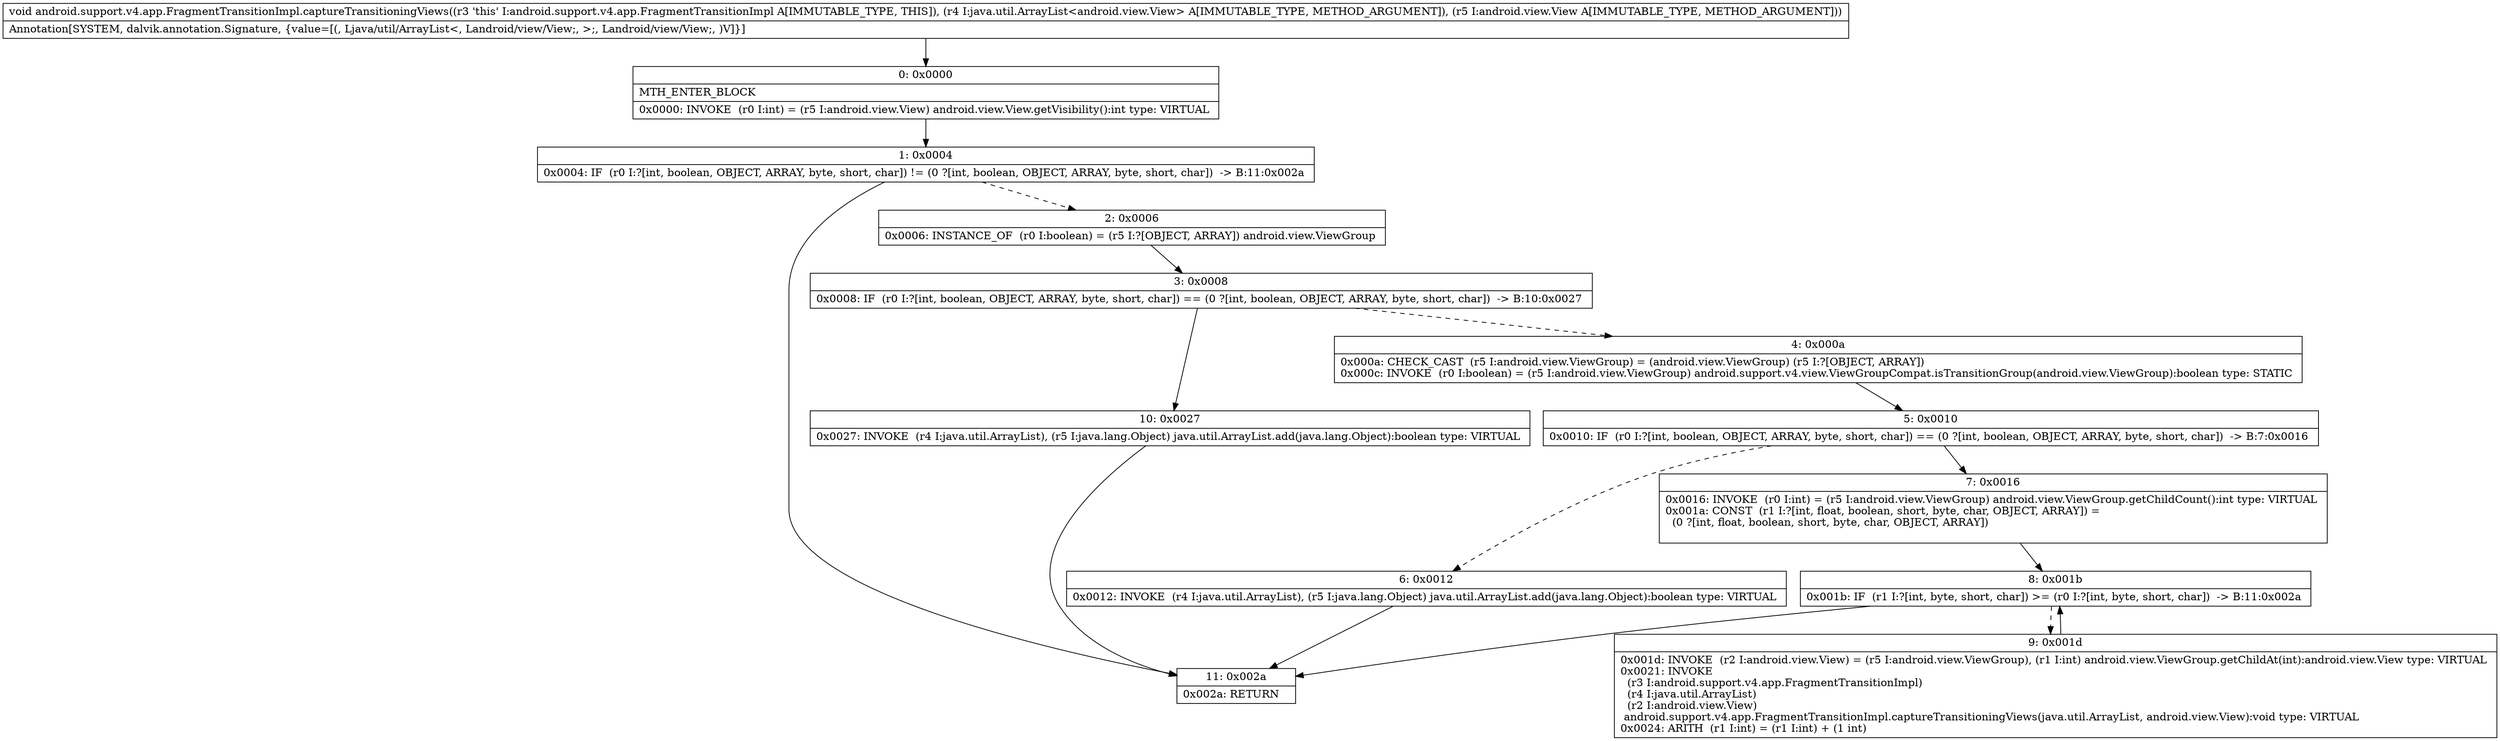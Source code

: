 digraph "CFG forandroid.support.v4.app.FragmentTransitionImpl.captureTransitioningViews(Ljava\/util\/ArrayList;Landroid\/view\/View;)V" {
Node_0 [shape=record,label="{0\:\ 0x0000|MTH_ENTER_BLOCK\l|0x0000: INVOKE  (r0 I:int) = (r5 I:android.view.View) android.view.View.getVisibility():int type: VIRTUAL \l}"];
Node_1 [shape=record,label="{1\:\ 0x0004|0x0004: IF  (r0 I:?[int, boolean, OBJECT, ARRAY, byte, short, char]) != (0 ?[int, boolean, OBJECT, ARRAY, byte, short, char])  \-\> B:11:0x002a \l}"];
Node_2 [shape=record,label="{2\:\ 0x0006|0x0006: INSTANCE_OF  (r0 I:boolean) = (r5 I:?[OBJECT, ARRAY]) android.view.ViewGroup \l}"];
Node_3 [shape=record,label="{3\:\ 0x0008|0x0008: IF  (r0 I:?[int, boolean, OBJECT, ARRAY, byte, short, char]) == (0 ?[int, boolean, OBJECT, ARRAY, byte, short, char])  \-\> B:10:0x0027 \l}"];
Node_4 [shape=record,label="{4\:\ 0x000a|0x000a: CHECK_CAST  (r5 I:android.view.ViewGroup) = (android.view.ViewGroup) (r5 I:?[OBJECT, ARRAY]) \l0x000c: INVOKE  (r0 I:boolean) = (r5 I:android.view.ViewGroup) android.support.v4.view.ViewGroupCompat.isTransitionGroup(android.view.ViewGroup):boolean type: STATIC \l}"];
Node_5 [shape=record,label="{5\:\ 0x0010|0x0010: IF  (r0 I:?[int, boolean, OBJECT, ARRAY, byte, short, char]) == (0 ?[int, boolean, OBJECT, ARRAY, byte, short, char])  \-\> B:7:0x0016 \l}"];
Node_6 [shape=record,label="{6\:\ 0x0012|0x0012: INVOKE  (r4 I:java.util.ArrayList), (r5 I:java.lang.Object) java.util.ArrayList.add(java.lang.Object):boolean type: VIRTUAL \l}"];
Node_7 [shape=record,label="{7\:\ 0x0016|0x0016: INVOKE  (r0 I:int) = (r5 I:android.view.ViewGroup) android.view.ViewGroup.getChildCount():int type: VIRTUAL \l0x001a: CONST  (r1 I:?[int, float, boolean, short, byte, char, OBJECT, ARRAY]) = \l  (0 ?[int, float, boolean, short, byte, char, OBJECT, ARRAY])\l \l}"];
Node_8 [shape=record,label="{8\:\ 0x001b|0x001b: IF  (r1 I:?[int, byte, short, char]) \>= (r0 I:?[int, byte, short, char])  \-\> B:11:0x002a \l}"];
Node_9 [shape=record,label="{9\:\ 0x001d|0x001d: INVOKE  (r2 I:android.view.View) = (r5 I:android.view.ViewGroup), (r1 I:int) android.view.ViewGroup.getChildAt(int):android.view.View type: VIRTUAL \l0x0021: INVOKE  \l  (r3 I:android.support.v4.app.FragmentTransitionImpl)\l  (r4 I:java.util.ArrayList)\l  (r2 I:android.view.View)\l android.support.v4.app.FragmentTransitionImpl.captureTransitioningViews(java.util.ArrayList, android.view.View):void type: VIRTUAL \l0x0024: ARITH  (r1 I:int) = (r1 I:int) + (1 int) \l}"];
Node_10 [shape=record,label="{10\:\ 0x0027|0x0027: INVOKE  (r4 I:java.util.ArrayList), (r5 I:java.lang.Object) java.util.ArrayList.add(java.lang.Object):boolean type: VIRTUAL \l}"];
Node_11 [shape=record,label="{11\:\ 0x002a|0x002a: RETURN   \l}"];
MethodNode[shape=record,label="{void android.support.v4.app.FragmentTransitionImpl.captureTransitioningViews((r3 'this' I:android.support.v4.app.FragmentTransitionImpl A[IMMUTABLE_TYPE, THIS]), (r4 I:java.util.ArrayList\<android.view.View\> A[IMMUTABLE_TYPE, METHOD_ARGUMENT]), (r5 I:android.view.View A[IMMUTABLE_TYPE, METHOD_ARGUMENT]))  | Annotation[SYSTEM, dalvik.annotation.Signature, \{value=[(, Ljava\/util\/ArrayList\<, Landroid\/view\/View;, \>;, Landroid\/view\/View;, )V]\}]\l}"];
MethodNode -> Node_0;
Node_0 -> Node_1;
Node_1 -> Node_2[style=dashed];
Node_1 -> Node_11;
Node_2 -> Node_3;
Node_3 -> Node_4[style=dashed];
Node_3 -> Node_10;
Node_4 -> Node_5;
Node_5 -> Node_6[style=dashed];
Node_5 -> Node_7;
Node_6 -> Node_11;
Node_7 -> Node_8;
Node_8 -> Node_9[style=dashed];
Node_8 -> Node_11;
Node_9 -> Node_8;
Node_10 -> Node_11;
}

